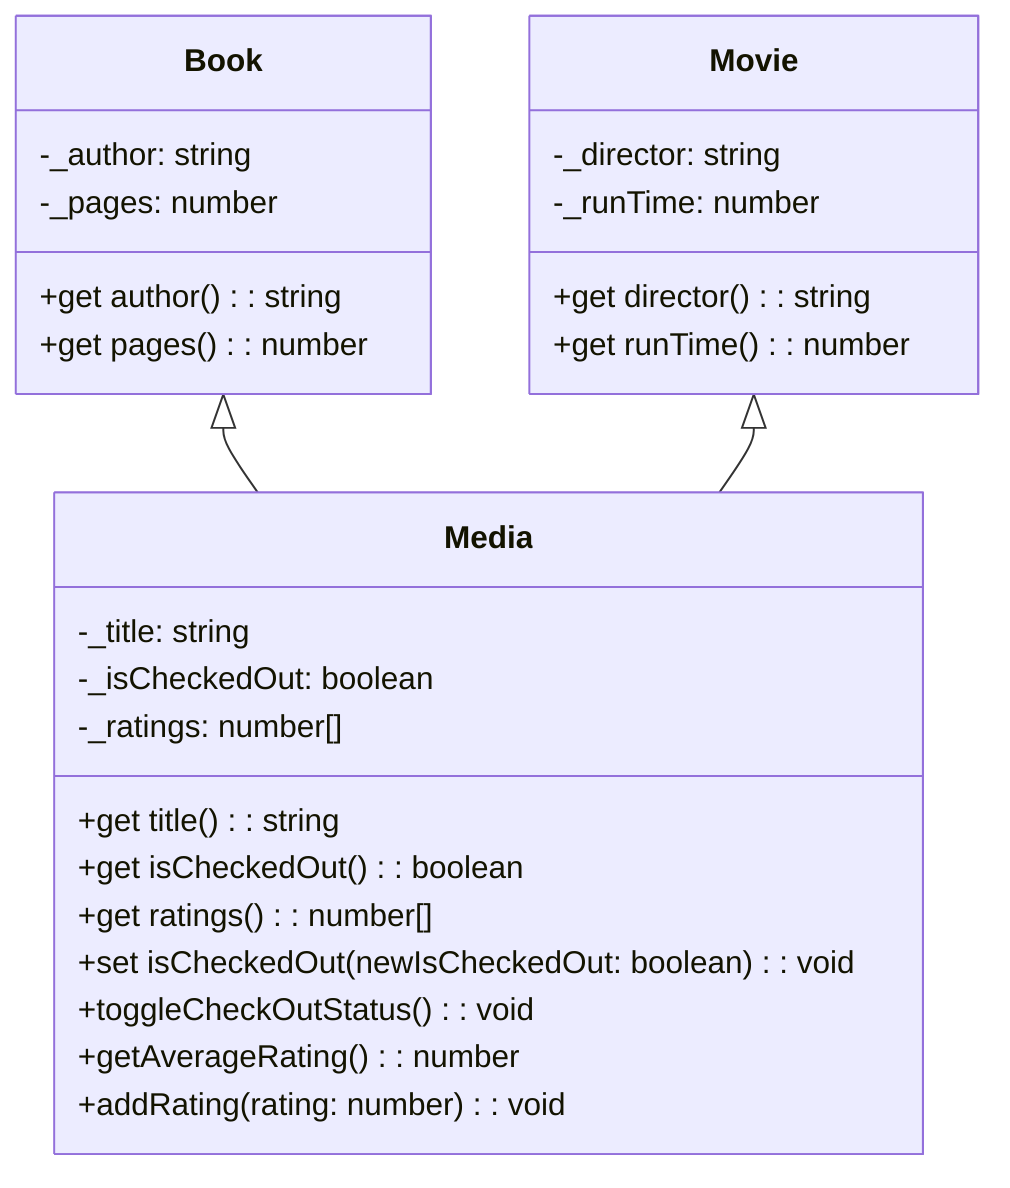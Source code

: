 classDiagram

class Media {
  -_title: string
  -_isCheckedOut: boolean
  -_ratings: number[]
  +get title(): string
  +get isCheckedOut(): boolean
  +get ratings(): number[]
  +set isCheckedOut(newIsCheckedOut: boolean): void
  +toggleCheckOutStatus(): void
  +getAverageRating(): number
  +addRating(rating: number): void
}

class Book {
  -_author: string
  -_pages: number
  +get author(): string
  +get pages(): number
}

class Movie {
  -_director: string
  -_runTime: number
  +get director(): string
  +get runTime(): number
}

Book <|-- Media
Movie <|-- Media